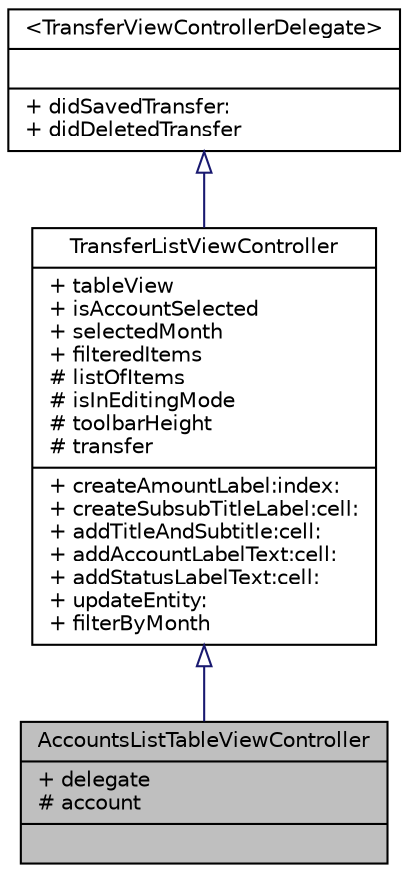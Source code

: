 digraph G
{
  edge [fontname="Helvetica",fontsize="10",labelfontname="Helvetica",labelfontsize="10"];
  node [fontname="Helvetica",fontsize="10",shape=record];
  Node1 [label="{AccountsListTableViewController\n|+ delegate\l# account\l|}",height=0.2,width=0.4,color="black", fillcolor="grey75", style="filled" fontcolor="black"];
  Node2 -> Node1 [dir=back,color="midnightblue",fontsize="10",style="solid",arrowtail="empty",fontname="Helvetica"];
  Node2 [label="{TransferListViewController\n|+ tableView\l+ isAccountSelected\l+ selectedMonth\l+ filteredItems\l# listOfItems\l# isInEditingMode\l# toolbarHeight\l# transfer\l|+ createAmountLabel:index:\l+ createSubsubTitleLabel:cell:\l+ addTitleAndSubtitle:cell:\l+ addAccountLabelText:cell:\l+ addStatusLabelText:cell:\l+ updateEntity:\l+ filterByMonth\l}",height=0.2,width=0.4,color="black", fillcolor="white", style="filled",URL="$interface_transfer_list_view_controller.html",tooltip="This is parent class for payment/income lists."];
  Node3 -> Node2 [dir=back,color="midnightblue",fontsize="10",style="solid",arrowtail="empty",fontname="Helvetica"];
  Node3 [label="{\<TransferViewControllerDelegate\>\n||+ didSavedTransfer:\l+ didDeletedTransfer\l}",height=0.2,width=0.4,color="black", fillcolor="white", style="filled",URL="$protocol_transfer_view_controller_delegate-p.html",tooltip="handles operations within transfer view controller"];
}
